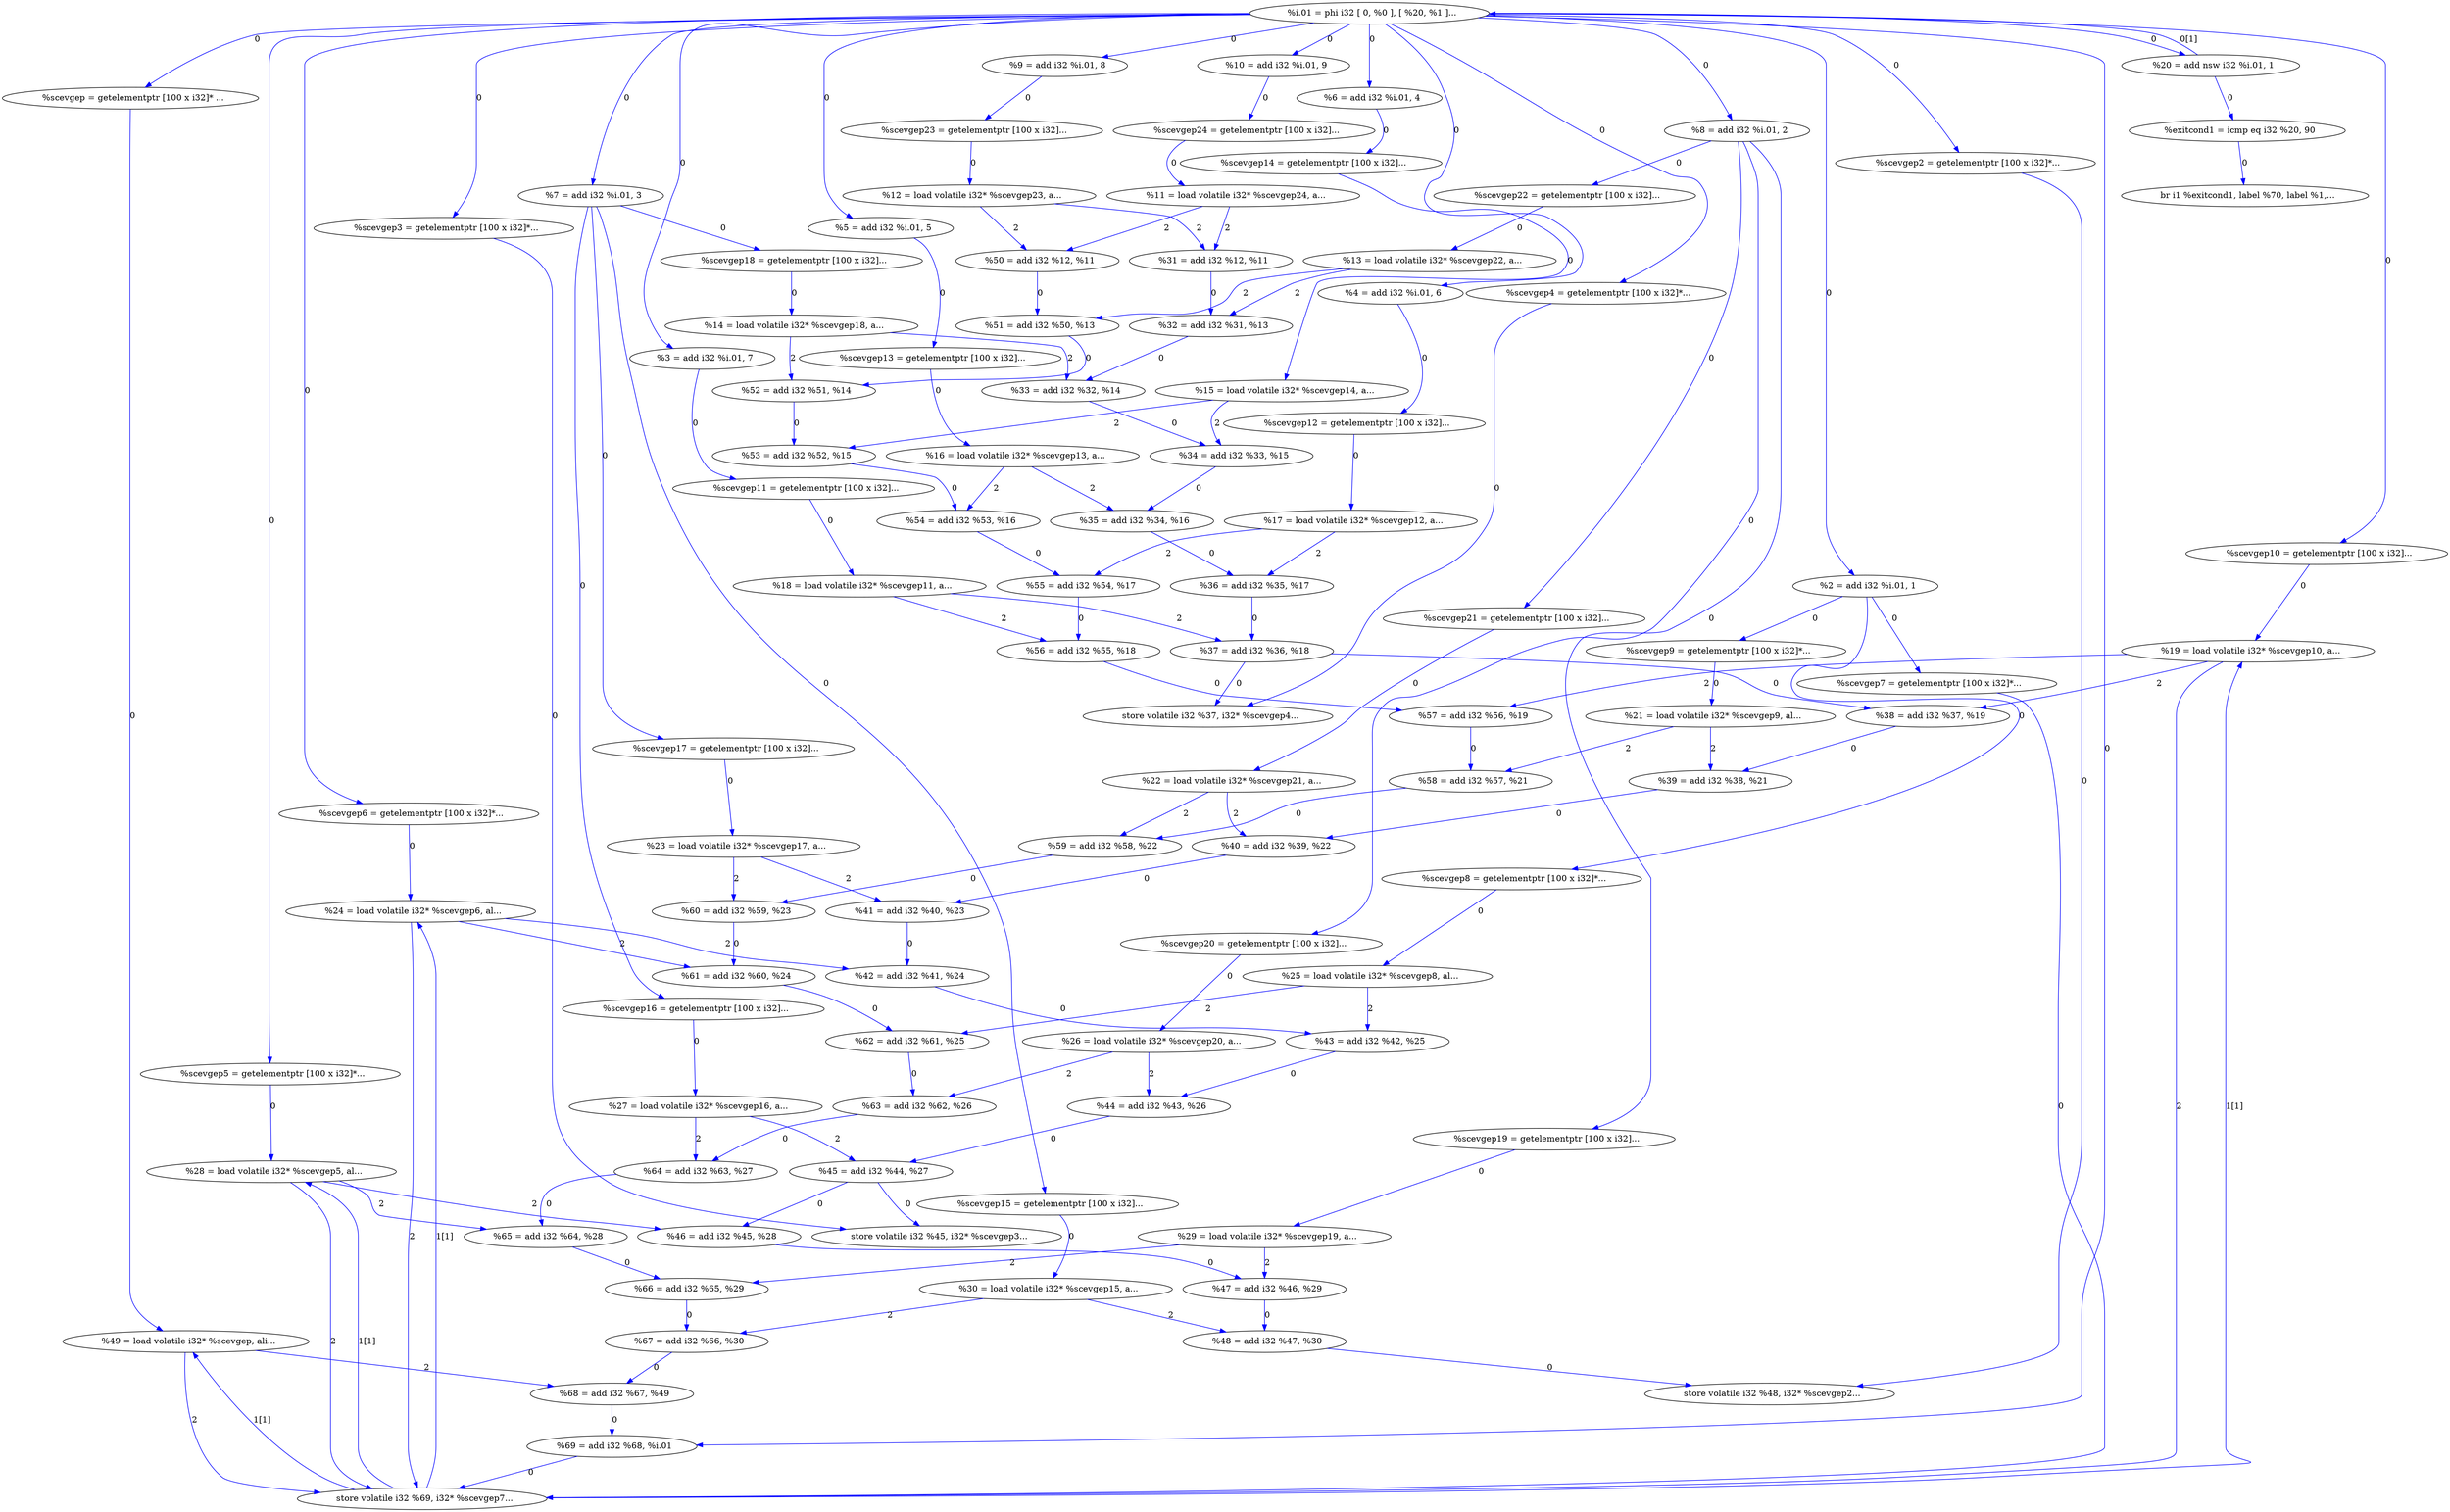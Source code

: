 digraph {
Node0x2f5aa00[label="  %scevgep = getelementptr [100 x i32]* ..."];
Node0x2f5a8e0[label="  %i.01 = phi i32 [ 0, %0 ], [ %20, %1 ]..."];
Node0x2f5a8e0 -> Node0x2f5aa00[label="0",color=blue];
Node0x2f5b620[label="  %scevgep2 = getelementptr [100 x i32]*..."];
Node0x2f5a8e0 -> Node0x2f5b620[label="0",color=blue];
Node0x2f5b700[label="  %scevgep3 = getelementptr [100 x i32]*..."];
Node0x2f5a8e0 -> Node0x2f5b700[label="0",color=blue];
Node0x2f5b7e0[label="  %scevgep4 = getelementptr [100 x i32]*..."];
Node0x2f5a8e0 -> Node0x2f5b7e0[label="0",color=blue];
Node0x2f5b8c0[label="  %scevgep5 = getelementptr [100 x i32]*..."];
Node0x2f5a8e0 -> Node0x2f5b8c0[label="0",color=blue];
Node0x2f5b9a0[label="  %scevgep6 = getelementptr [100 x i32]*..."];
Node0x2f5a8e0 -> Node0x2f5b9a0[label="0",color=blue];
Node0x2f5ba80[label="  %2 = add i32 %i.01, 1"];
Node0x2f5a8e0 -> Node0x2f5ba80[label="0",color=blue];
Node0x2f6d6f0[label="  %scevgep10 = getelementptr [100 x i32]..."];
Node0x2f5a8e0 -> Node0x2f6d6f0[label="0",color=blue];
Node0x2f6d7d0[label="  %3 = add i32 %i.01, 7"];
Node0x2f5a8e0 -> Node0x2f6d7d0[label="0",color=blue];
Node0x2f6d990[label="  %4 = add i32 %i.01, 6"];
Node0x2f5a8e0 -> Node0x2f6d990[label="0",color=blue];
Node0x2f6db50[label="  %5 = add i32 %i.01, 5"];
Node0x2f5a8e0 -> Node0x2f6db50[label="0",color=blue];
Node0x2f6dd10[label="  %6 = add i32 %i.01, 4"];
Node0x2f5a8e0 -> Node0x2f6dd10[label="0",color=blue];
Node0x2f6ded0[label="  %7 = add i32 %i.01, 3"];
Node0x2f5a8e0 -> Node0x2f6ded0[label="0",color=blue];
Node0x2f6e330[label="  %8 = add i32 %i.01, 2"];
Node0x2f5a8e0 -> Node0x2f6e330[label="0",color=blue];
Node0x2f6e790[label="  %9 = add i32 %i.01, 8"];
Node0x2f5a8e0 -> Node0x2f6e790[label="0",color=blue];
Node0x2f6e950[label="  %10 = add i32 %i.01, 9"];
Node0x2f5a8e0 -> Node0x2f6e950[label="0",color=blue];
Node0x2f6f3d0[label="  %20 = add nsw i32 %i.01, 1"];
Node0x2f5a8e0 -> Node0x2f6f3d0[label="0",color=blue];
Node0x2f6f7e0[label="  %69 = add i32 %68, %i.01"];
Node0x2f5a8e0 -> Node0x2f6f7e0[label="0",color=blue];
Node0x2f71380[label="  %49 = load volatile i32* %scevgep, ali..."];
Node0x2f5aa00 -> Node0x2f71380[label="0",color=blue];
Node0x2f712a0[label="  store volatile i32 %48, i32* %scevgep2..."];
Node0x2f5b620 -> Node0x2f712a0[label="0",color=blue];
Node0x2f70f20[label="  store volatile i32 %45, i32* %scevgep3..."];
Node0x2f5b700 -> Node0x2f70f20[label="0",color=blue];
Node0x2f70740[label="  store volatile i32 %37, i32* %scevgep4..."];
Node0x2f5b7e0 -> Node0x2f70740[label="0",color=blue];
Node0x2f6fe80[label="  %28 = load volatile i32* %scevgep5, al..."];
Node0x2f5b8c0 -> Node0x2f6fe80[label="0",color=blue];
Node0x2f55180[label="  %24 = load volatile i32* %scevgep6, al..."];
Node0x2f5b9a0 -> Node0x2f55180[label="0",color=blue];
Node0x2f5bbf0[label="  %scevgep7 = getelementptr [100 x i32]*..."];
Node0x2f5ba80 -> Node0x2f5bbf0[label="0",color=blue];
Node0x2f5bcd0[label="  %scevgep8 = getelementptr [100 x i32]*..."];
Node0x2f5ba80 -> Node0x2f5bcd0[label="0",color=blue];
Node0x2f5bdb0[label="  %scevgep9 = getelementptr [100 x i32]*..."];
Node0x2f5ba80 -> Node0x2f5bdb0[label="0",color=blue];
Node0x2f6f8c0[label="  store volatile i32 %69, i32* %scevgep7..."];
Node0x2f5bbf0 -> Node0x2f6f8c0[label="0",color=blue];
Node0x2f55260[label="  %25 = load volatile i32* %scevgep8, al..."];
Node0x2f5bcd0 -> Node0x2f55260[label="0",color=blue];
Node0x2f6f4b0[label="  %21 = load volatile i32* %scevgep9, al..."];
Node0x2f5bdb0 -> Node0x2f6f4b0[label="0",color=blue];
Node0x2f6f2f0[label="  %19 = load volatile i32* %scevgep10, a..."];
Node0x2f6d6f0 -> Node0x2f6f2f0[label="0",color=blue];
Node0x2f6d8b0[label="  %scevgep11 = getelementptr [100 x i32]..."];
Node0x2f6d7d0 -> Node0x2f6d8b0[label="0",color=blue];
Node0x2f6f210[label="  %18 = load volatile i32* %scevgep11, a..."];
Node0x2f6d8b0 -> Node0x2f6f210[label="0",color=blue];
Node0x2f6da70[label="  %scevgep12 = getelementptr [100 x i32]..."];
Node0x2f6d990 -> Node0x2f6da70[label="0",color=blue];
Node0x2f6f130[label="  %17 = load volatile i32* %scevgep12, a..."];
Node0x2f6da70 -> Node0x2f6f130[label="0",color=blue];
Node0x2f6dc30[label="  %scevgep13 = getelementptr [100 x i32]..."];
Node0x2f6db50 -> Node0x2f6dc30[label="0",color=blue];
Node0x2f6f050[label="  %16 = load volatile i32* %scevgep13, a..."];
Node0x2f6dc30 -> Node0x2f6f050[label="0",color=blue];
Node0x2f6ddf0[label="  %scevgep14 = getelementptr [100 x i32]..."];
Node0x2f6dd10 -> Node0x2f6ddf0[label="0",color=blue];
Node0x2f6ef70[label="  %15 = load volatile i32* %scevgep14, a..."];
Node0x2f6ddf0 -> Node0x2f6ef70[label="0",color=blue];
Node0x2f6dfb0[label="  %scevgep15 = getelementptr [100 x i32]..."];
Node0x2f6ded0 -> Node0x2f6dfb0[label="0",color=blue];
Node0x2f6e090[label="  %scevgep16 = getelementptr [100 x i32]..."];
Node0x2f6ded0 -> Node0x2f6e090[label="0",color=blue];
Node0x2f6e170[label="  %scevgep17 = getelementptr [100 x i32]..."];
Node0x2f6ded0 -> Node0x2f6e170[label="0",color=blue];
Node0x2f6e250[label="  %scevgep18 = getelementptr [100 x i32]..."];
Node0x2f6ded0 -> Node0x2f6e250[label="0",color=blue];
Node0x2f70040[label="  %30 = load volatile i32* %scevgep15, a..."];
Node0x2f6dfb0 -> Node0x2f70040[label="0",color=blue];
Node0x2f55420[label="  %27 = load volatile i32* %scevgep16, a..."];
Node0x2f6e090 -> Node0x2f55420[label="0",color=blue];
Node0x2f550a0[label="  %23 = load volatile i32* %scevgep17, a..."];
Node0x2f6e170 -> Node0x2f550a0[label="0",color=blue];
Node0x2f6ee90[label="  %14 = load volatile i32* %scevgep18, a..."];
Node0x2f6e250 -> Node0x2f6ee90[label="0",color=blue];
Node0x2f6e410[label="  %scevgep19 = getelementptr [100 x i32]..."];
Node0x2f6e330 -> Node0x2f6e410[label="0",color=blue];
Node0x2f6e4f0[label="  %scevgep20 = getelementptr [100 x i32]..."];
Node0x2f6e330 -> Node0x2f6e4f0[label="0",color=blue];
Node0x2f6e5d0[label="  %scevgep21 = getelementptr [100 x i32]..."];
Node0x2f6e330 -> Node0x2f6e5d0[label="0",color=blue];
Node0x2f6e6b0[label="  %scevgep22 = getelementptr [100 x i32]..."];
Node0x2f6e330 -> Node0x2f6e6b0[label="0",color=blue];
Node0x2f6ff60[label="  %29 = load volatile i32* %scevgep19, a..."];
Node0x2f6e410 -> Node0x2f6ff60[label="0",color=blue];
Node0x2f55340[label="  %26 = load volatile i32* %scevgep20, a..."];
Node0x2f6e4f0 -> Node0x2f55340[label="0",color=blue];
Node0x2f6f590[label="  %22 = load volatile i32* %scevgep21, a..."];
Node0x2f6e5d0 -> Node0x2f6f590[label="0",color=blue];
Node0x2f6edb0[label="  %13 = load volatile i32* %scevgep22, a..."];
Node0x2f6e6b0 -> Node0x2f6edb0[label="0",color=blue];
Node0x2f6e870[label="  %scevgep23 = getelementptr [100 x i32]..."];
Node0x2f6e790 -> Node0x2f6e870[label="0",color=blue];
Node0x2f6ecd0[label="  %12 = load volatile i32* %scevgep23, a..."];
Node0x2f6e870 -> Node0x2f6ecd0[label="0",color=blue];
Node0x2f6ea30[label="  %scevgep24 = getelementptr [100 x i32]..."];
Node0x2f6e950 -> Node0x2f6ea30[label="0",color=blue];
Node0x2f6ebf0[label="  %11 = load volatile i32* %scevgep24, a..."];
Node0x2f6ea30 -> Node0x2f6ebf0[label="0",color=blue];
Node0x2f70120[label="  %31 = add i32 %12, %11"];
Node0x2f6ebf0 -> Node0x2f70120[label="2",color=blue];
Node0x2f71460[label="  %50 = add i32 %12, %11"];
Node0x2f6ebf0 -> Node0x2f71460[label="2",color=blue];
Node0x2f6ecd0 -> Node0x2f70120[label="2",color=blue];
Node0x2f6ecd0 -> Node0x2f71460[label="2",color=blue];
Node0x2f70200[label="  %32 = add i32 %31, %13"];
Node0x2f6edb0 -> Node0x2f70200[label="2",color=blue];
Node0x2f71540[label="  %51 = add i32 %50, %13"];
Node0x2f6edb0 -> Node0x2f71540[label="2",color=blue];
Node0x2f702e0[label="  %33 = add i32 %32, %14"];
Node0x2f6ee90 -> Node0x2f702e0[label="2",color=blue];
Node0x2f71620[label="  %52 = add i32 %51, %14"];
Node0x2f6ee90 -> Node0x2f71620[label="2",color=blue];
Node0x2f703c0[label="  %34 = add i32 %33, %15"];
Node0x2f6ef70 -> Node0x2f703c0[label="2",color=blue];
Node0x2f71700[label="  %53 = add i32 %52, %15"];
Node0x2f6ef70 -> Node0x2f71700[label="2",color=blue];
Node0x2f704a0[label="  %35 = add i32 %34, %16"];
Node0x2f6f050 -> Node0x2f704a0[label="2",color=blue];
Node0x2f717e0[label="  %54 = add i32 %53, %16"];
Node0x2f6f050 -> Node0x2f717e0[label="2",color=blue];
Node0x2f70580[label="  %36 = add i32 %35, %17"];
Node0x2f6f130 -> Node0x2f70580[label="2",color=blue];
Node0x2f718c0[label="  %55 = add i32 %54, %17"];
Node0x2f6f130 -> Node0x2f718c0[label="2",color=blue];
Node0x2f70660[label="  %37 = add i32 %36, %18"];
Node0x2f6f210 -> Node0x2f70660[label="2",color=blue];
Node0x2f719a0[label="  %56 = add i32 %55, %18"];
Node0x2f6f210 -> Node0x2f719a0[label="2",color=blue];
Node0x2f70820[label="  %38 = add i32 %37, %19"];
Node0x2f6f2f0 -> Node0x2f70820[label="2",color=blue];
Node0x2f71a80[label="  %57 = add i32 %56, %19"];
Node0x2f6f2f0 -> Node0x2f71a80[label="2",color=blue];
Node0x2f6f2f0 -> Node0x2f6f8c0[label="2",color=blue];
Node0x2f5a8e0 -> Node0x2f6f3d0[label="0[1]",color=blue,dir=back];
Node0x2f6f9a0[label="  %exitcond1 = icmp eq i32 %20, 90"];
Node0x2f6f3d0 -> Node0x2f6f9a0[label="0",color=blue];
Node0x2f70900[label="  %39 = add i32 %38, %21"];
Node0x2f6f4b0 -> Node0x2f70900[label="2",color=blue];
Node0x2f71b60[label="  %58 = add i32 %57, %21"];
Node0x2f6f4b0 -> Node0x2f71b60[label="2",color=blue];
Node0x2f709e0[label="  %40 = add i32 %39, %22"];
Node0x2f6f590 -> Node0x2f709e0[label="2",color=blue];
Node0x2f71c40[label="  %59 = add i32 %58, %22"];
Node0x2f6f590 -> Node0x2f71c40[label="2",color=blue];
Node0x2f70ac0[label="  %41 = add i32 %40, %23"];
Node0x2f550a0 -> Node0x2f70ac0[label="2",color=blue];
Node0x2f71d20[label="  %60 = add i32 %59, %23"];
Node0x2f550a0 -> Node0x2f71d20[label="2",color=blue];
Node0x2f70ba0[label="  %42 = add i32 %41, %24"];
Node0x2f55180 -> Node0x2f70ba0[label="2",color=blue];
Node0x2f71e00[label="  %61 = add i32 %60, %24"];
Node0x2f55180 -> Node0x2f71e00[label="2",color=blue];
Node0x2f55180 -> Node0x2f6f8c0[label="2",color=blue];
Node0x2f70c80[label="  %43 = add i32 %42, %25"];
Node0x2f55260 -> Node0x2f70c80[label="2",color=blue];
Node0x2f71ee0[label="  %62 = add i32 %61, %25"];
Node0x2f55260 -> Node0x2f71ee0[label="2",color=blue];
Node0x2f70d60[label="  %44 = add i32 %43, %26"];
Node0x2f55340 -> Node0x2f70d60[label="2",color=blue];
Node0x2f71fc0[label="  %63 = add i32 %62, %26"];
Node0x2f55340 -> Node0x2f71fc0[label="2",color=blue];
Node0x2f70e40[label="  %45 = add i32 %44, %27"];
Node0x2f55420 -> Node0x2f70e40[label="2",color=blue];
Node0x2f720a0[label="  %64 = add i32 %63, %27"];
Node0x2f55420 -> Node0x2f720a0[label="2",color=blue];
Node0x2f71000[label="  %46 = add i32 %45, %28"];
Node0x2f6fe80 -> Node0x2f71000[label="2",color=blue];
Node0x2f72180[label="  %65 = add i32 %64, %28"];
Node0x2f6fe80 -> Node0x2f72180[label="2",color=blue];
Node0x2f6fe80 -> Node0x2f6f8c0[label="2",color=blue];
Node0x2f710e0[label="  %47 = add i32 %46, %29"];
Node0x2f6ff60 -> Node0x2f710e0[label="2",color=blue];
Node0x2f72260[label="  %66 = add i32 %65, %29"];
Node0x2f6ff60 -> Node0x2f72260[label="2",color=blue];
Node0x2f711c0[label="  %48 = add i32 %47, %30"];
Node0x2f70040 -> Node0x2f711c0[label="2",color=blue];
Node0x2f72340[label="  %67 = add i32 %66, %30"];
Node0x2f70040 -> Node0x2f72340[label="2",color=blue];
Node0x2f70120 -> Node0x2f70200[label="0",color=blue];
Node0x2f70200 -> Node0x2f702e0[label="0",color=blue];
Node0x2f702e0 -> Node0x2f703c0[label="0",color=blue];
Node0x2f703c0 -> Node0x2f704a0[label="0",color=blue];
Node0x2f704a0 -> Node0x2f70580[label="0",color=blue];
Node0x2f70580 -> Node0x2f70660[label="0",color=blue];
Node0x2f70660 -> Node0x2f70740[label="0",color=blue];
Node0x2f70660 -> Node0x2f70820[label="0",color=blue];
Node0x2f70820 -> Node0x2f70900[label="0",color=blue];
Node0x2f70900 -> Node0x2f709e0[label="0",color=blue];
Node0x2f709e0 -> Node0x2f70ac0[label="0",color=blue];
Node0x2f70ac0 -> Node0x2f70ba0[label="0",color=blue];
Node0x2f70ba0 -> Node0x2f70c80[label="0",color=blue];
Node0x2f70c80 -> Node0x2f70d60[label="0",color=blue];
Node0x2f70d60 -> Node0x2f70e40[label="0",color=blue];
Node0x2f70e40 -> Node0x2f70f20[label="0",color=blue];
Node0x2f70e40 -> Node0x2f71000[label="0",color=blue];
Node0x2f71000 -> Node0x2f710e0[label="0",color=blue];
Node0x2f710e0 -> Node0x2f711c0[label="0",color=blue];
Node0x2f711c0 -> Node0x2f712a0[label="0",color=blue];
Node0x2f6f670[label="  %68 = add i32 %67, %49"];
Node0x2f71380 -> Node0x2f6f670[label="2",color=blue];
Node0x2f71380 -> Node0x2f6f8c0[label="2",color=blue];
Node0x2f71460 -> Node0x2f71540[label="0",color=blue];
Node0x2f71540 -> Node0x2f71620[label="0",color=blue];
Node0x2f71620 -> Node0x2f71700[label="0",color=blue];
Node0x2f71700 -> Node0x2f717e0[label="0",color=blue];
Node0x2f717e0 -> Node0x2f718c0[label="0",color=blue];
Node0x2f718c0 -> Node0x2f719a0[label="0",color=blue];
Node0x2f719a0 -> Node0x2f71a80[label="0",color=blue];
Node0x2f71a80 -> Node0x2f71b60[label="0",color=blue];
Node0x2f71b60 -> Node0x2f71c40[label="0",color=blue];
Node0x2f71c40 -> Node0x2f71d20[label="0",color=blue];
Node0x2f71d20 -> Node0x2f71e00[label="0",color=blue];
Node0x2f71e00 -> Node0x2f71ee0[label="0",color=blue];
Node0x2f71ee0 -> Node0x2f71fc0[label="0",color=blue];
Node0x2f71fc0 -> Node0x2f720a0[label="0",color=blue];
Node0x2f720a0 -> Node0x2f72180[label="0",color=blue];
Node0x2f72180 -> Node0x2f72260[label="0",color=blue];
Node0x2f72260 -> Node0x2f72340[label="0",color=blue];
Node0x2f72340 -> Node0x2f6f670[label="0",color=blue];
Node0x2f6f670 -> Node0x2f6f7e0[label="0",color=blue];
Node0x2f6f7e0 -> Node0x2f6f8c0[label="0",color=blue];
Node0x2f6f2f0 -> Node0x2f6f8c0[label="1[1]",color=blue,dir=back];
Node0x2f55180 -> Node0x2f6f8c0[label="1[1]",color=blue,dir=back];
Node0x2f6fe80 -> Node0x2f6f8c0[label="1[1]",color=blue,dir=back];
Node0x2f71380 -> Node0x2f6f8c0[label="1[1]",color=blue,dir=back];
Node0x2f6fab0[label="  br i1 %exitcond1, label %70, label %1,..."];
Node0x2f6f9a0 -> Node0x2f6fab0[label="0",color=blue];
}
